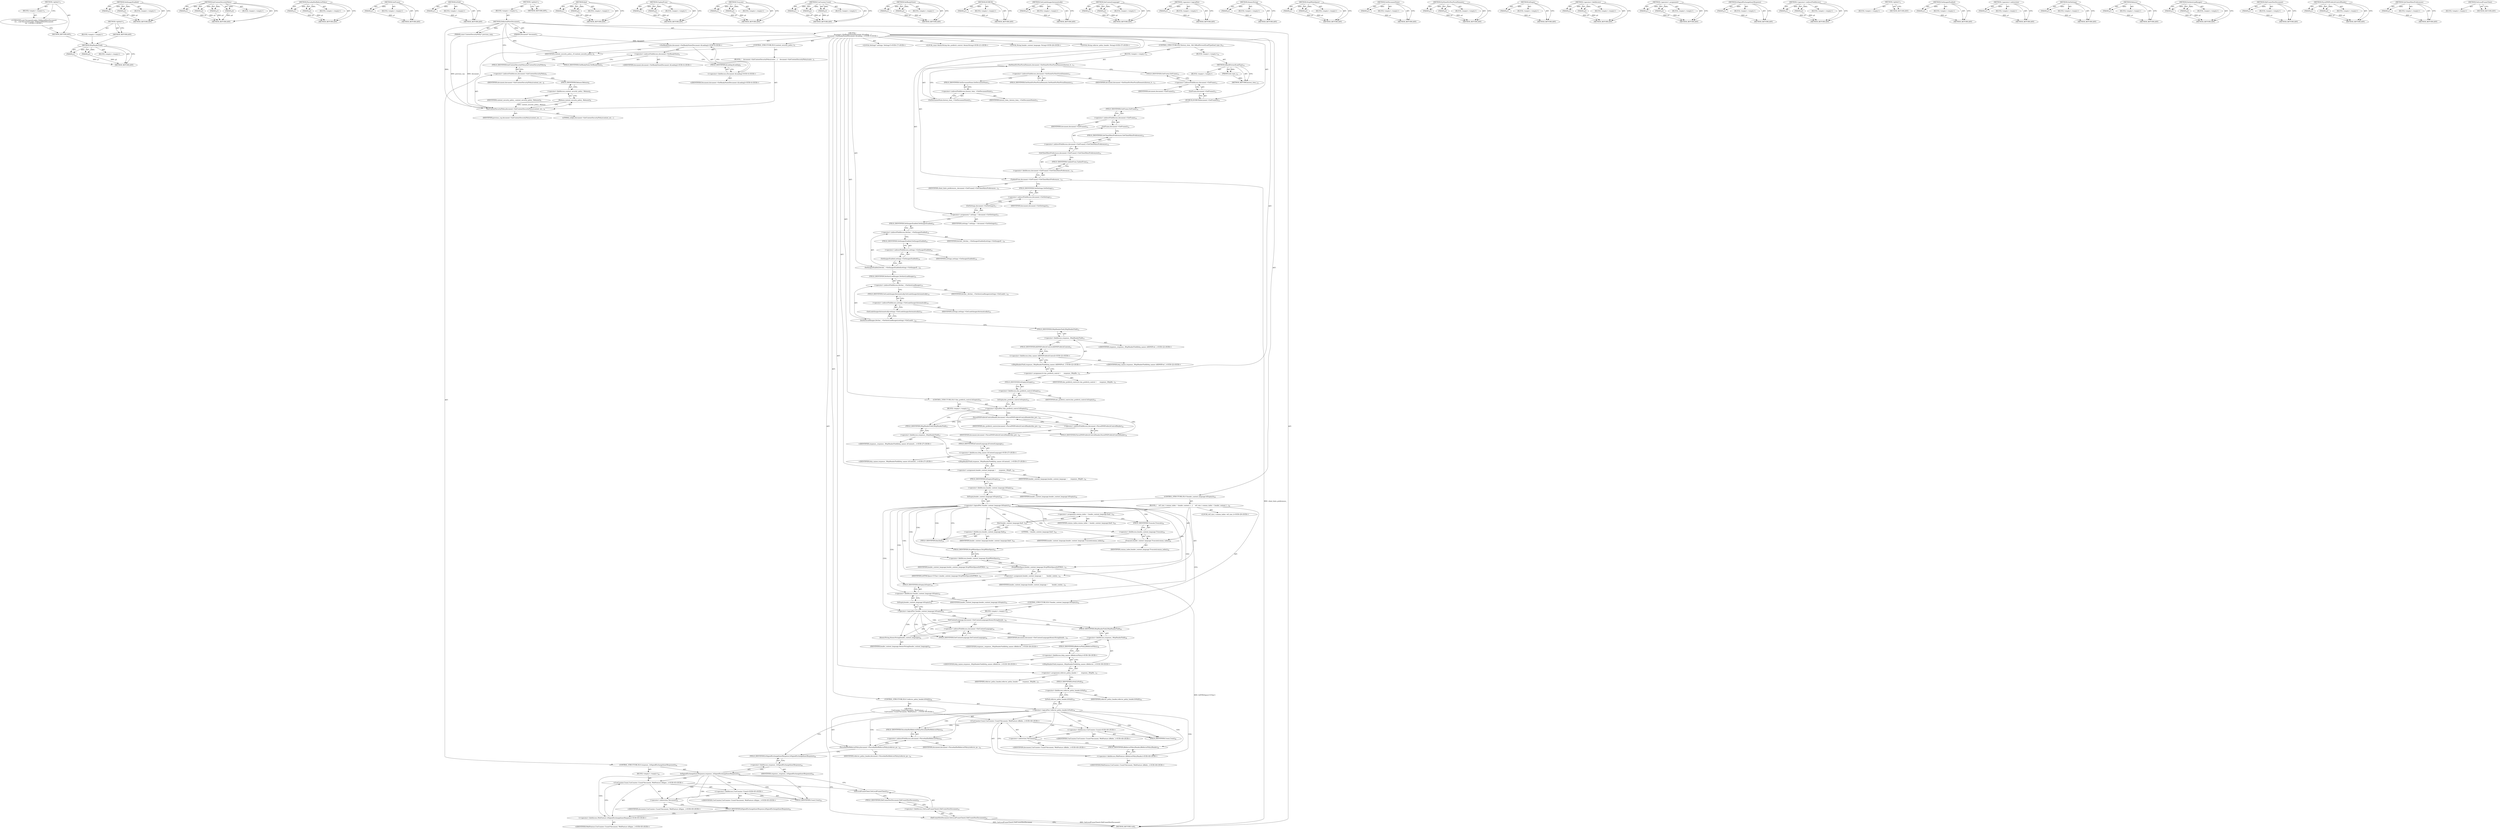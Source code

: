 digraph "&lt;global&gt;" {
vulnerable_325 [label=<(METHOD,HttpHeaderField)>];
vulnerable_326 [label=<(PARAM,p1)>];
vulnerable_327 [label=<(PARAM,p2)>];
vulnerable_328 [label=<(BLOCK,&lt;empty&gt;,&lt;empty&gt;)>];
vulnerable_329 [label=<(METHOD_RETURN,ANY)>];
vulnerable_307 [label=<(METHOD,SetImagesEnabled)>];
vulnerable_308 [label=<(PARAM,p1)>];
vulnerable_309 [label=<(PARAM,p2)>];
vulnerable_310 [label=<(BLOCK,&lt;empty&gt;,&lt;empty&gt;)>];
vulnerable_311 [label=<(METHOD_RETURN,ANY)>];
vulnerable_261 [label=<(METHOD,InitContentSecurityPolicy)>];
vulnerable_262 [label=<(PARAM,p1)>];
vulnerable_263 [label=<(PARAM,p2)>];
vulnerable_264 [label=<(PARAM,p3)>];
vulnerable_265 [label=<(PARAM,p4)>];
vulnerable_266 [label=<(BLOCK,&lt;empty&gt;,&lt;empty&gt;)>];
vulnerable_267 [label=<(METHOD_RETURN,ANY)>];
vulnerable_381 [label=<(METHOD,ParseAndSetReferrerPolicy)>];
vulnerable_382 [label=<(PARAM,p1)>];
vulnerable_383 [label=<(PARAM,p2)>];
vulnerable_384 [label=<(BLOCK,&lt;empty&gt;,&lt;empty&gt;)>];
vulnerable_385 [label=<(METHOD_RETURN,ANY)>];
vulnerable_285 [label=<(METHOD,GetFrame)>];
vulnerable_286 [label=<(PARAM,p1)>];
vulnerable_287 [label=<(BLOCK,&lt;empty&gt;,&lt;empty&gt;)>];
vulnerable_288 [label=<(METHOD_RETURN,ANY)>];
vulnerable_367 [label=<(METHOD,IsNull)>];
vulnerable_368 [label=<(PARAM,p1)>];
vulnerable_369 [label=<(BLOCK,&lt;empty&gt;,&lt;empty&gt;)>];
vulnerable_370 [label=<(METHOD_RETURN,ANY)>];
vulnerable_6 [label=<(METHOD,&lt;global&gt;)<SUB>1</SUB>>];
vulnerable_7 [label=<(BLOCK,&lt;empty&gt;,&lt;empty&gt;)<SUB>1</SUB>>];
vulnerable_8 [label=<(METHOD,DidInstallNewDocument)<SUB>1</SUB>>];
vulnerable_9 [label=<(PARAM,Document* document)<SUB>2</SUB>>];
vulnerable_10 [label=<(PARAM,const ContentSecurityPolicy* previous_csp)<SUB>3</SUB>>];
vulnerable_11 [label="<(BLOCK,{
   document-&gt;SetReadyState(Document::kLoading...,{
   document-&gt;SetReadyState(Document::kLoading...)<SUB>3</SUB>>"];
vulnerable_12 [label="<(SetReadyState,document-&gt;SetReadyState(Document::kLoading))<SUB>4</SUB>>"];
vulnerable_13 [label=<(&lt;operator&gt;.indirectFieldAccess,document-&gt;SetReadyState)<SUB>4</SUB>>];
vulnerable_14 [label="<(IDENTIFIER,document,document-&gt;SetReadyState(Document::kLoading))<SUB>4</SUB>>"];
vulnerable_15 [label=<(FIELD_IDENTIFIER,SetReadyState,SetReadyState)<SUB>4</SUB>>];
vulnerable_16 [label="<(&lt;operator&gt;.fieldAccess,Document::kLoading)<SUB>4</SUB>>"];
vulnerable_17 [label="<(IDENTIFIER,Document,document-&gt;SetReadyState(Document::kLoading))<SUB>4</SUB>>"];
vulnerable_18 [label=<(FIELD_IDENTIFIER,kLoading,kLoading)<SUB>4</SUB>>];
vulnerable_19 [label=<(CONTROL_STRUCTURE,IF,if (content_security_policy_))<SUB>5</SUB>>];
vulnerable_20 [label=<(IDENTIFIER,content_security_policy_,if (content_security_policy_))<SUB>5</SUB>>];
vulnerable_21 [label=<(BLOCK,{
    document-&gt;InitContentSecurityPolicy(conte...,{
    document-&gt;InitContentSecurityPolicy(conte...)<SUB>5</SUB>>];
vulnerable_22 [label=<(InitContentSecurityPolicy,document-&gt;InitContentSecurityPolicy(content_sec...)<SUB>6</SUB>>];
vulnerable_23 [label=<(&lt;operator&gt;.indirectFieldAccess,document-&gt;InitContentSecurityPolicy)<SUB>6</SUB>>];
vulnerable_24 [label=<(IDENTIFIER,document,document-&gt;InitContentSecurityPolicy(content_sec...)<SUB>6</SUB>>];
vulnerable_25 [label=<(FIELD_IDENTIFIER,InitContentSecurityPolicy,InitContentSecurityPolicy)<SUB>6</SUB>>];
vulnerable_26 [label=<(Release,content_security_policy_.Release())<SUB>6</SUB>>];
vulnerable_27 [label=<(&lt;operator&gt;.fieldAccess,content_security_policy_.Release)<SUB>6</SUB>>];
vulnerable_28 [label=<(IDENTIFIER,content_security_policy_,content_security_policy_.Release())<SUB>6</SUB>>];
vulnerable_29 [label=<(FIELD_IDENTIFIER,Release,Release)<SUB>6</SUB>>];
vulnerable_30 [label=<(LITERAL,nullptr,document-&gt;InitContentSecurityPolicy(content_sec...)<SUB>7</SUB>>];
vulnerable_31 [label=<(IDENTIFIER,previous_csp,document-&gt;InitContentSecurityPolicy(content_sec...)<SUB>7</SUB>>];
vulnerable_32 [label=<(CONTROL_STRUCTURE,IF,if (history_item_ &amp;&amp; IsBackForwardLoadType(load_type_)))<SUB>10</SUB>>];
vulnerable_33 [label=<(BLOCK,&lt;empty&gt;,&lt;empty&gt;)<SUB>10</SUB>>];
vulnerable_34 [label=<(METHOD,IsBackForwardLoadType)<SUB>10</SUB>>];
vulnerable_35 [label=<(PARAM,load_type_)<SUB>10</SUB>>];
vulnerable_36 [label=<(BLOCK,&lt;empty&gt;,&lt;empty&gt;)>];
vulnerable_37 [label=<(METHOD_RETURN,history_item_)<SUB>10</SUB>>];
vulnerable_39 [label=<(BLOCK,&lt;empty&gt;,&lt;empty&gt;)<SUB>11</SUB>>];
vulnerable_40 [label=<(SetStateForNewFormElements,document-&gt;SetStateForNewFormElements(history_it...)<SUB>11</SUB>>];
vulnerable_41 [label=<(&lt;operator&gt;.indirectFieldAccess,document-&gt;SetStateForNewFormElements)<SUB>11</SUB>>];
vulnerable_42 [label=<(IDENTIFIER,document,document-&gt;SetStateForNewFormElements(history_it...)<SUB>11</SUB>>];
vulnerable_43 [label=<(FIELD_IDENTIFIER,SetStateForNewFormElements,SetStateForNewFormElements)<SUB>11</SUB>>];
vulnerable_44 [label=<(GetDocumentState,history_item_-&gt;GetDocumentState())<SUB>11</SUB>>];
vulnerable_45 [label=<(&lt;operator&gt;.indirectFieldAccess,history_item_-&gt;GetDocumentState)<SUB>11</SUB>>];
vulnerable_46 [label=<(IDENTIFIER,history_item_,history_item_-&gt;GetDocumentState())<SUB>11</SUB>>];
vulnerable_47 [label=<(FIELD_IDENTIFIER,GetDocumentState,GetDocumentState)<SUB>11</SUB>>];
vulnerable_48 [label=<(DCHECK,DCHECK(document-&gt;GetFrame()))<SUB>13</SUB>>];
vulnerable_49 [label=<(GetFrame,document-&gt;GetFrame())<SUB>13</SUB>>];
vulnerable_50 [label=<(&lt;operator&gt;.indirectFieldAccess,document-&gt;GetFrame)<SUB>13</SUB>>];
vulnerable_51 [label=<(IDENTIFIER,document,document-&gt;GetFrame())<SUB>13</SUB>>];
vulnerable_52 [label=<(FIELD_IDENTIFIER,GetFrame,GetFrame)<SUB>13</SUB>>];
vulnerable_53 [label=<(UpdateFrom,document-&gt;GetFrame()-&gt;GetClientHintsPreferences...)<SUB>14</SUB>>];
vulnerable_54 [label=<(&lt;operator&gt;.fieldAccess,document-&gt;GetFrame()-&gt;GetClientHintsPreferences...)<SUB>14</SUB>>];
vulnerable_55 [label=<(GetClientHintsPreferences,document-&gt;GetFrame()-&gt;GetClientHintsPreferences())<SUB>14</SUB>>];
vulnerable_56 [label=<(&lt;operator&gt;.indirectFieldAccess,document-&gt;GetFrame()-&gt;GetClientHintsPreferences)<SUB>14</SUB>>];
vulnerable_57 [label=<(GetFrame,document-&gt;GetFrame())<SUB>14</SUB>>];
vulnerable_58 [label=<(&lt;operator&gt;.indirectFieldAccess,document-&gt;GetFrame)<SUB>14</SUB>>];
vulnerable_59 [label=<(IDENTIFIER,document,document-&gt;GetFrame())<SUB>14</SUB>>];
vulnerable_60 [label=<(FIELD_IDENTIFIER,GetFrame,GetFrame)<SUB>14</SUB>>];
vulnerable_61 [label=<(FIELD_IDENTIFIER,GetClientHintsPreferences,GetClientHintsPreferences)<SUB>14</SUB>>];
vulnerable_62 [label=<(FIELD_IDENTIFIER,UpdateFrom,UpdateFrom)<SUB>14</SUB>>];
vulnerable_63 [label=<(IDENTIFIER,client_hints_preferences_,document-&gt;GetFrame()-&gt;GetClientHintsPreferences...)<SUB>15</SUB>>];
vulnerable_64 [label="<(LOCAL,Settings* settings: Settings*)<SUB>17</SUB>>"];
vulnerable_65 [label=<(&lt;operator&gt;.assignment,* settings = document-&gt;GetSettings())<SUB>17</SUB>>];
vulnerable_66 [label=<(IDENTIFIER,settings,* settings = document-&gt;GetSettings())<SUB>17</SUB>>];
vulnerable_67 [label=<(GetSettings,document-&gt;GetSettings())<SUB>17</SUB>>];
vulnerable_68 [label=<(&lt;operator&gt;.indirectFieldAccess,document-&gt;GetSettings)<SUB>17</SUB>>];
vulnerable_69 [label=<(IDENTIFIER,document,document-&gt;GetSettings())<SUB>17</SUB>>];
vulnerable_70 [label=<(FIELD_IDENTIFIER,GetSettings,GetSettings)<SUB>17</SUB>>];
vulnerable_71 [label=<(SetImagesEnabled,fetcher_-&gt;SetImagesEnabled(settings-&gt;GetImagesE...)<SUB>18</SUB>>];
vulnerable_72 [label=<(&lt;operator&gt;.indirectFieldAccess,fetcher_-&gt;SetImagesEnabled)<SUB>18</SUB>>];
vulnerable_73 [label=<(IDENTIFIER,fetcher_,fetcher_-&gt;SetImagesEnabled(settings-&gt;GetImagesE...)<SUB>18</SUB>>];
vulnerable_74 [label=<(FIELD_IDENTIFIER,SetImagesEnabled,SetImagesEnabled)<SUB>18</SUB>>];
vulnerable_75 [label=<(GetImagesEnabled,settings-&gt;GetImagesEnabled())<SUB>18</SUB>>];
vulnerable_76 [label=<(&lt;operator&gt;.indirectFieldAccess,settings-&gt;GetImagesEnabled)<SUB>18</SUB>>];
vulnerable_77 [label=<(IDENTIFIER,settings,settings-&gt;GetImagesEnabled())<SUB>18</SUB>>];
vulnerable_78 [label=<(FIELD_IDENTIFIER,GetImagesEnabled,GetImagesEnabled)<SUB>18</SUB>>];
vulnerable_79 [label=<(SetAutoLoadImages,fetcher_-&gt;SetAutoLoadImages(settings-&gt;GetLoadsI...)<SUB>19</SUB>>];
vulnerable_80 [label=<(&lt;operator&gt;.indirectFieldAccess,fetcher_-&gt;SetAutoLoadImages)<SUB>19</SUB>>];
vulnerable_81 [label=<(IDENTIFIER,fetcher_,fetcher_-&gt;SetAutoLoadImages(settings-&gt;GetLoadsI...)<SUB>19</SUB>>];
vulnerable_82 [label=<(FIELD_IDENTIFIER,SetAutoLoadImages,SetAutoLoadImages)<SUB>19</SUB>>];
vulnerable_83 [label=<(GetLoadsImagesAutomatically,settings-&gt;GetLoadsImagesAutomatically())<SUB>19</SUB>>];
vulnerable_84 [label=<(&lt;operator&gt;.indirectFieldAccess,settings-&gt;GetLoadsImagesAutomatically)<SUB>19</SUB>>];
vulnerable_85 [label=<(IDENTIFIER,settings,settings-&gt;GetLoadsImagesAutomatically())<SUB>19</SUB>>];
vulnerable_86 [label=<(FIELD_IDENTIFIER,GetLoadsImagesAutomatically,GetLoadsImagesAutomatically)<SUB>19</SUB>>];
vulnerable_87 [label="<(LOCAL,const AtomicString dns_prefetch_control: AtomicString)<SUB>21</SUB>>"];
vulnerable_88 [label=<(&lt;operator&gt;.assignment,&amp; dns_prefetch_control =
      response_.HttpHe...)<SUB>21</SUB>>];
vulnerable_89 [label=<(IDENTIFIER,dns_prefetch_control,&amp; dns_prefetch_control =
      response_.HttpHe...)<SUB>21</SUB>>];
vulnerable_90 [label="<(HttpHeaderField,response_.HttpHeaderField(http_names::kXDNSPref...)<SUB>22</SUB>>"];
vulnerable_91 [label=<(&lt;operator&gt;.fieldAccess,response_.HttpHeaderField)<SUB>22</SUB>>];
vulnerable_92 [label="<(IDENTIFIER,response_,response_.HttpHeaderField(http_names::kXDNSPref...)<SUB>22</SUB>>"];
vulnerable_93 [label=<(FIELD_IDENTIFIER,HttpHeaderField,HttpHeaderField)<SUB>22</SUB>>];
vulnerable_94 [label="<(&lt;operator&gt;.fieldAccess,http_names::kXDNSPrefetchControl)<SUB>22</SUB>>"];
vulnerable_95 [label="<(IDENTIFIER,http_names,response_.HttpHeaderField(http_names::kXDNSPref...)<SUB>22</SUB>>"];
vulnerable_96 [label=<(FIELD_IDENTIFIER,kXDNSPrefetchControl,kXDNSPrefetchControl)<SUB>22</SUB>>];
vulnerable_97 [label=<(CONTROL_STRUCTURE,IF,if (!dns_prefetch_control.IsEmpty()))<SUB>23</SUB>>];
vulnerable_98 [label=<(&lt;operator&gt;.logicalNot,!dns_prefetch_control.IsEmpty())<SUB>23</SUB>>];
vulnerable_99 [label=<(IsEmpty,dns_prefetch_control.IsEmpty())<SUB>23</SUB>>];
vulnerable_100 [label=<(&lt;operator&gt;.fieldAccess,dns_prefetch_control.IsEmpty)<SUB>23</SUB>>];
vulnerable_101 [label=<(IDENTIFIER,dns_prefetch_control,dns_prefetch_control.IsEmpty())<SUB>23</SUB>>];
vulnerable_102 [label=<(FIELD_IDENTIFIER,IsEmpty,IsEmpty)<SUB>23</SUB>>];
vulnerable_103 [label=<(BLOCK,&lt;empty&gt;,&lt;empty&gt;)<SUB>24</SUB>>];
vulnerable_104 [label=<(ParseDNSPrefetchControlHeader,document-&gt;ParseDNSPrefetchControlHeader(dns_pre...)<SUB>24</SUB>>];
vulnerable_105 [label=<(&lt;operator&gt;.indirectFieldAccess,document-&gt;ParseDNSPrefetchControlHeader)<SUB>24</SUB>>];
vulnerable_106 [label=<(IDENTIFIER,document,document-&gt;ParseDNSPrefetchControlHeader(dns_pre...)<SUB>24</SUB>>];
vulnerable_107 [label=<(FIELD_IDENTIFIER,ParseDNSPrefetchControlHeader,ParseDNSPrefetchControlHeader)<SUB>24</SUB>>];
vulnerable_108 [label=<(IDENTIFIER,dns_prefetch_control,document-&gt;ParseDNSPrefetchControlHeader(dns_pre...)<SUB>24</SUB>>];
vulnerable_109 [label="<(LOCAL,String header_content_language: String)<SUB>26</SUB>>"];
vulnerable_110 [label=<(&lt;operator&gt;.assignment,header_content_language =
      response_.HttpH...)<SUB>26</SUB>>];
vulnerable_111 [label=<(IDENTIFIER,header_content_language,header_content_language =
      response_.HttpH...)<SUB>26</SUB>>];
vulnerable_112 [label="<(HttpHeaderField,response_.HttpHeaderField(http_names::kContentL...)<SUB>27</SUB>>"];
vulnerable_113 [label=<(&lt;operator&gt;.fieldAccess,response_.HttpHeaderField)<SUB>27</SUB>>];
vulnerable_114 [label="<(IDENTIFIER,response_,response_.HttpHeaderField(http_names::kContentL...)<SUB>27</SUB>>"];
vulnerable_115 [label=<(FIELD_IDENTIFIER,HttpHeaderField,HttpHeaderField)<SUB>27</SUB>>];
vulnerable_116 [label="<(&lt;operator&gt;.fieldAccess,http_names::kContentLanguage)<SUB>27</SUB>>"];
vulnerable_117 [label="<(IDENTIFIER,http_names,response_.HttpHeaderField(http_names::kContentL...)<SUB>27</SUB>>"];
vulnerable_118 [label=<(FIELD_IDENTIFIER,kContentLanguage,kContentLanguage)<SUB>27</SUB>>];
vulnerable_119 [label=<(CONTROL_STRUCTURE,IF,if (!header_content_language.IsEmpty()))<SUB>28</SUB>>];
vulnerable_120 [label=<(&lt;operator&gt;.logicalNot,!header_content_language.IsEmpty())<SUB>28</SUB>>];
vulnerable_121 [label=<(IsEmpty,header_content_language.IsEmpty())<SUB>28</SUB>>];
vulnerable_122 [label=<(&lt;operator&gt;.fieldAccess,header_content_language.IsEmpty)<SUB>28</SUB>>];
vulnerable_123 [label=<(IDENTIFIER,header_content_language,header_content_language.IsEmpty())<SUB>28</SUB>>];
vulnerable_124 [label=<(FIELD_IDENTIFIER,IsEmpty,IsEmpty)<SUB>28</SUB>>];
vulnerable_125 [label=<(BLOCK,{
    wtf_size_t comma_index = header_content_l...,{
    wtf_size_t comma_index = header_content_l...)<SUB>28</SUB>>];
vulnerable_126 [label="<(LOCAL,wtf_size_t comma_index: wtf_size_t)<SUB>29</SUB>>"];
vulnerable_127 [label=<(&lt;operator&gt;.assignment,comma_index = header_content_language.find(','))<SUB>29</SUB>>];
vulnerable_128 [label=<(IDENTIFIER,comma_index,comma_index = header_content_language.find(','))<SUB>29</SUB>>];
vulnerable_129 [label=<(find,header_content_language.find(','))<SUB>29</SUB>>];
vulnerable_130 [label=<(&lt;operator&gt;.fieldAccess,header_content_language.find)<SUB>29</SUB>>];
vulnerable_131 [label=<(IDENTIFIER,header_content_language,header_content_language.find(','))<SUB>29</SUB>>];
vulnerable_132 [label=<(FIELD_IDENTIFIER,find,find)<SUB>29</SUB>>];
vulnerable_133 [label=<(LITERAL,',',header_content_language.find(','))<SUB>29</SUB>>];
vulnerable_134 [label=<(Truncate,header_content_language.Truncate(comma_index))<SUB>30</SUB>>];
vulnerable_135 [label=<(&lt;operator&gt;.fieldAccess,header_content_language.Truncate)<SUB>30</SUB>>];
vulnerable_136 [label=<(IDENTIFIER,header_content_language,header_content_language.Truncate(comma_index))<SUB>30</SUB>>];
vulnerable_137 [label=<(FIELD_IDENTIFIER,Truncate,Truncate)<SUB>30</SUB>>];
vulnerable_138 [label=<(IDENTIFIER,comma_index,header_content_language.Truncate(comma_index))<SUB>30</SUB>>];
vulnerable_139 [label=<(&lt;operator&gt;.assignment,header_content_language =
        header_conten...)<SUB>31</SUB>>];
vulnerable_140 [label=<(IDENTIFIER,header_content_language,header_content_language =
        header_conten...)<SUB>31</SUB>>];
vulnerable_141 [label=<(StripWhiteSpace,header_content_language.StripWhiteSpace(IsHTMLS...)<SUB>32</SUB>>];
vulnerable_142 [label=<(&lt;operator&gt;.fieldAccess,header_content_language.StripWhiteSpace)<SUB>32</SUB>>];
vulnerable_143 [label=<(IDENTIFIER,header_content_language,header_content_language.StripWhiteSpace(IsHTMLS...)<SUB>32</SUB>>];
vulnerable_144 [label=<(FIELD_IDENTIFIER,StripWhiteSpace,StripWhiteSpace)<SUB>32</SUB>>];
vulnerable_145 [label=<(IDENTIFIER,IsHTMLSpace&lt;UChar&gt;,header_content_language.StripWhiteSpace(IsHTMLS...)<SUB>32</SUB>>];
vulnerable_146 [label=<(CONTROL_STRUCTURE,IF,if (!header_content_language.IsEmpty()))<SUB>33</SUB>>];
vulnerable_147 [label=<(&lt;operator&gt;.logicalNot,!header_content_language.IsEmpty())<SUB>33</SUB>>];
vulnerable_148 [label=<(IsEmpty,header_content_language.IsEmpty())<SUB>33</SUB>>];
vulnerable_149 [label=<(&lt;operator&gt;.fieldAccess,header_content_language.IsEmpty)<SUB>33</SUB>>];
vulnerable_150 [label=<(IDENTIFIER,header_content_language,header_content_language.IsEmpty())<SUB>33</SUB>>];
vulnerable_151 [label=<(FIELD_IDENTIFIER,IsEmpty,IsEmpty)<SUB>33</SUB>>];
vulnerable_152 [label=<(BLOCK,&lt;empty&gt;,&lt;empty&gt;)<SUB>34</SUB>>];
vulnerable_153 [label=<(SetContentLanguage,document-&gt;SetContentLanguage(AtomicString(heade...)<SUB>34</SUB>>];
vulnerable_154 [label=<(&lt;operator&gt;.indirectFieldAccess,document-&gt;SetContentLanguage)<SUB>34</SUB>>];
vulnerable_155 [label=<(IDENTIFIER,document,document-&gt;SetContentLanguage(AtomicString(heade...)<SUB>34</SUB>>];
vulnerable_156 [label=<(FIELD_IDENTIFIER,SetContentLanguage,SetContentLanguage)<SUB>34</SUB>>];
vulnerable_157 [label=<(AtomicString,AtomicString(header_content_language))<SUB>34</SUB>>];
vulnerable_158 [label=<(IDENTIFIER,header_content_language,AtomicString(header_content_language))<SUB>34</SUB>>];
vulnerable_159 [label="<(LOCAL,String referrer_policy_header: String)<SUB>37</SUB>>"];
vulnerable_160 [label=<(&lt;operator&gt;.assignment,referrer_policy_header =
      response_.HttpHe...)<SUB>37</SUB>>];
vulnerable_161 [label=<(IDENTIFIER,referrer_policy_header,referrer_policy_header =
      response_.HttpHe...)<SUB>37</SUB>>];
vulnerable_162 [label="<(HttpHeaderField,response_.HttpHeaderField(http_names::kReferrer...)<SUB>38</SUB>>"];
vulnerable_163 [label=<(&lt;operator&gt;.fieldAccess,response_.HttpHeaderField)<SUB>38</SUB>>];
vulnerable_164 [label="<(IDENTIFIER,response_,response_.HttpHeaderField(http_names::kReferrer...)<SUB>38</SUB>>"];
vulnerable_165 [label=<(FIELD_IDENTIFIER,HttpHeaderField,HttpHeaderField)<SUB>38</SUB>>];
vulnerable_166 [label="<(&lt;operator&gt;.fieldAccess,http_names::kReferrerPolicy)<SUB>38</SUB>>"];
vulnerable_167 [label="<(IDENTIFIER,http_names,response_.HttpHeaderField(http_names::kReferrer...)<SUB>38</SUB>>"];
vulnerable_168 [label=<(FIELD_IDENTIFIER,kReferrerPolicy,kReferrerPolicy)<SUB>38</SUB>>];
vulnerable_169 [label=<(CONTROL_STRUCTURE,IF,if (!referrer_policy_header.IsNull()))<SUB>39</SUB>>];
vulnerable_170 [label=<(&lt;operator&gt;.logicalNot,!referrer_policy_header.IsNull())<SUB>39</SUB>>];
vulnerable_171 [label=<(IsNull,referrer_policy_header.IsNull())<SUB>39</SUB>>];
vulnerable_172 [label=<(&lt;operator&gt;.fieldAccess,referrer_policy_header.IsNull)<SUB>39</SUB>>];
vulnerable_173 [label=<(IDENTIFIER,referrer_policy_header,referrer_policy_header.IsNull())<SUB>39</SUB>>];
vulnerable_174 [label=<(FIELD_IDENTIFIER,IsNull,IsNull)<SUB>39</SUB>>];
vulnerable_175 [label="<(BLOCK,{
    UseCounter::Count(*document, WebFeature::...,{
    UseCounter::Count(*document, WebFeature::...)<SUB>39</SUB>>"];
vulnerable_176 [label="<(UseCounter.Count,UseCounter::Count(*document, WebFeature::kRefer...)<SUB>40</SUB>>"];
vulnerable_177 [label="<(&lt;operator&gt;.fieldAccess,UseCounter::Count)<SUB>40</SUB>>"];
vulnerable_178 [label="<(IDENTIFIER,UseCounter,UseCounter::Count(*document, WebFeature::kRefer...)<SUB>40</SUB>>"];
vulnerable_179 [label=<(FIELD_IDENTIFIER,Count,Count)<SUB>40</SUB>>];
vulnerable_180 [label=<(&lt;operator&gt;.indirection,*document)<SUB>40</SUB>>];
vulnerable_181 [label="<(IDENTIFIER,document,UseCounter::Count(*document, WebFeature::kRefer...)<SUB>40</SUB>>"];
vulnerable_182 [label="<(&lt;operator&gt;.fieldAccess,WebFeature::kReferrerPolicyHeader)<SUB>40</SUB>>"];
vulnerable_183 [label="<(IDENTIFIER,WebFeature,UseCounter::Count(*document, WebFeature::kRefer...)<SUB>40</SUB>>"];
vulnerable_184 [label=<(FIELD_IDENTIFIER,kReferrerPolicyHeader,kReferrerPolicyHeader)<SUB>40</SUB>>];
vulnerable_185 [label=<(ParseAndSetReferrerPolicy,document-&gt;ParseAndSetReferrerPolicy(referrer_po...)<SUB>41</SUB>>];
vulnerable_186 [label=<(&lt;operator&gt;.indirectFieldAccess,document-&gt;ParseAndSetReferrerPolicy)<SUB>41</SUB>>];
vulnerable_187 [label=<(IDENTIFIER,document,document-&gt;ParseAndSetReferrerPolicy(referrer_po...)<SUB>41</SUB>>];
vulnerable_188 [label=<(FIELD_IDENTIFIER,ParseAndSetReferrerPolicy,ParseAndSetReferrerPolicy)<SUB>41</SUB>>];
vulnerable_189 [label=<(IDENTIFIER,referrer_policy_header,document-&gt;ParseAndSetReferrerPolicy(referrer_po...)<SUB>41</SUB>>];
vulnerable_190 [label=<(CONTROL_STRUCTURE,IF,if (response_.IsSignedExchangeInnerResponse()))<SUB>44</SUB>>];
vulnerable_191 [label=<(IsSignedExchangeInnerResponse,response_.IsSignedExchangeInnerResponse())<SUB>44</SUB>>];
vulnerable_192 [label=<(&lt;operator&gt;.fieldAccess,response_.IsSignedExchangeInnerResponse)<SUB>44</SUB>>];
vulnerable_193 [label=<(IDENTIFIER,response_,response_.IsSignedExchangeInnerResponse())<SUB>44</SUB>>];
vulnerable_194 [label=<(FIELD_IDENTIFIER,IsSignedExchangeInnerResponse,IsSignedExchangeInnerResponse)<SUB>44</SUB>>];
vulnerable_195 [label=<(BLOCK,&lt;empty&gt;,&lt;empty&gt;)<SUB>45</SUB>>];
vulnerable_196 [label="<(UseCounter.Count,UseCounter::Count(*document, WebFeature::kSigne...)<SUB>45</SUB>>"];
vulnerable_197 [label="<(&lt;operator&gt;.fieldAccess,UseCounter::Count)<SUB>45</SUB>>"];
vulnerable_198 [label="<(IDENTIFIER,UseCounter,UseCounter::Count(*document, WebFeature::kSigne...)<SUB>45</SUB>>"];
vulnerable_199 [label=<(FIELD_IDENTIFIER,Count,Count)<SUB>45</SUB>>];
vulnerable_200 [label=<(&lt;operator&gt;.indirection,*document)<SUB>45</SUB>>];
vulnerable_201 [label="<(IDENTIFIER,document,UseCounter::Count(*document, WebFeature::kSigne...)<SUB>45</SUB>>"];
vulnerable_202 [label="<(&lt;operator&gt;.fieldAccess,WebFeature::kSignedExchangeInnerResponse)<SUB>45</SUB>>"];
vulnerable_203 [label="<(IDENTIFIER,WebFeature,UseCounter::Count(*document, WebFeature::kSigne...)<SUB>45</SUB>>"];
vulnerable_204 [label=<(FIELD_IDENTIFIER,kSignedExchangeInnerResponse,kSignedExchangeInnerResponse)<SUB>45</SUB>>];
vulnerable_205 [label=<(DidCreateNewDocument,GetLocalFrameClient().DidCreateNewDocument())<SUB>47</SUB>>];
vulnerable_206 [label=<(&lt;operator&gt;.fieldAccess,GetLocalFrameClient().DidCreateNewDocument)<SUB>47</SUB>>];
vulnerable_207 [label=<(GetLocalFrameClient,GetLocalFrameClient())<SUB>47</SUB>>];
vulnerable_208 [label=<(FIELD_IDENTIFIER,DidCreateNewDocument,DidCreateNewDocument)<SUB>47</SUB>>];
vulnerable_209 [label=<(METHOD_RETURN,void)<SUB>1</SUB>>];
vulnerable_211 [label=<(METHOD_RETURN,ANY)<SUB>1</SUB>>];
vulnerable_343 [label=<(METHOD,find)>];
vulnerable_344 [label=<(PARAM,p1)>];
vulnerable_345 [label=<(PARAM,p2)>];
vulnerable_346 [label=<(BLOCK,&lt;empty&gt;,&lt;empty&gt;)>];
vulnerable_347 [label=<(METHOD_RETURN,ANY)>];
vulnerable_289 [label=<(METHOD,UpdateFrom)>];
vulnerable_290 [label=<(PARAM,p1)>];
vulnerable_291 [label=<(PARAM,p2)>];
vulnerable_292 [label=<(BLOCK,&lt;empty&gt;,&lt;empty&gt;)>];
vulnerable_293 [label=<(METHOD_RETURN,ANY)>];
vulnerable_348 [label=<(METHOD,Truncate)>];
vulnerable_349 [label=<(PARAM,p1)>];
vulnerable_350 [label=<(PARAM,p2)>];
vulnerable_351 [label=<(BLOCK,&lt;empty&gt;,&lt;empty&gt;)>];
vulnerable_352 [label=<(METHOD_RETURN,ANY)>];
vulnerable_371 [label=<(METHOD,UseCounter.Count)>];
vulnerable_372 [label=<(PARAM,p1)>];
vulnerable_373 [label=<(PARAM,p2)>];
vulnerable_374 [label=<(PARAM,p3)>];
vulnerable_375 [label=<(BLOCK,&lt;empty&gt;,&lt;empty&gt;)>];
vulnerable_376 [label=<(METHOD_RETURN,ANY)>];
vulnerable_246 [label=<(METHOD,SetReadyState)>];
vulnerable_247 [label=<(PARAM,p1)>];
vulnerable_248 [label=<(PARAM,p2)>];
vulnerable_249 [label=<(BLOCK,&lt;empty&gt;,&lt;empty&gt;)>];
vulnerable_250 [label=<(METHOD_RETURN,ANY)>];
vulnerable_281 [label=<(METHOD,DCHECK)>];
vulnerable_282 [label=<(PARAM,p1)>];
vulnerable_283 [label=<(BLOCK,&lt;empty&gt;,&lt;empty&gt;)>];
vulnerable_284 [label=<(METHOD_RETURN,ANY)>];
vulnerable_321 [label=<(METHOD,GetLoadsImagesAutomatically)>];
vulnerable_322 [label=<(PARAM,p1)>];
vulnerable_323 [label=<(BLOCK,&lt;empty&gt;,&lt;empty&gt;)>];
vulnerable_324 [label=<(METHOD_RETURN,ANY)>];
vulnerable_358 [label=<(METHOD,SetContentLanguage)>];
vulnerable_359 [label=<(PARAM,p1)>];
vulnerable_360 [label=<(PARAM,p2)>];
vulnerable_361 [label=<(BLOCK,&lt;empty&gt;,&lt;empty&gt;)>];
vulnerable_362 [label=<(METHOD_RETURN,ANY)>];
vulnerable_330 [label=<(METHOD,&lt;operator&gt;.logicalNot)>];
vulnerable_331 [label=<(PARAM,p1)>];
vulnerable_332 [label=<(BLOCK,&lt;empty&gt;,&lt;empty&gt;)>];
vulnerable_333 [label=<(METHOD_RETURN,ANY)>];
vulnerable_363 [label=<(METHOD,AtomicString)>];
vulnerable_364 [label=<(PARAM,p1)>];
vulnerable_365 [label=<(BLOCK,&lt;empty&gt;,&lt;empty&gt;)>];
vulnerable_366 [label=<(METHOD_RETURN,ANY)>];
vulnerable_353 [label=<(METHOD,StripWhiteSpace)>];
vulnerable_354 [label=<(PARAM,p1)>];
vulnerable_355 [label=<(PARAM,p2)>];
vulnerable_356 [label=<(BLOCK,&lt;empty&gt;,&lt;empty&gt;)>];
vulnerable_357 [label=<(METHOD_RETURN,ANY)>];
vulnerable_277 [label=<(METHOD,GetDocumentState)>];
vulnerable_278 [label=<(PARAM,p1)>];
vulnerable_279 [label=<(BLOCK,&lt;empty&gt;,&lt;empty&gt;)>];
vulnerable_280 [label=<(METHOD_RETURN,ANY)>];
vulnerable_272 [label=<(METHOD,SetStateForNewFormElements)>];
vulnerable_273 [label=<(PARAM,p1)>];
vulnerable_274 [label=<(PARAM,p2)>];
vulnerable_275 [label=<(BLOCK,&lt;empty&gt;,&lt;empty&gt;)>];
vulnerable_276 [label=<(METHOD_RETURN,ANY)>];
vulnerable_334 [label=<(METHOD,IsEmpty)>];
vulnerable_335 [label=<(PARAM,p1)>];
vulnerable_336 [label=<(BLOCK,&lt;empty&gt;,&lt;empty&gt;)>];
vulnerable_337 [label=<(METHOD_RETURN,ANY)>];
vulnerable_256 [label=<(METHOD,&lt;operator&gt;.fieldAccess)>];
vulnerable_257 [label=<(PARAM,p1)>];
vulnerable_258 [label=<(PARAM,p2)>];
vulnerable_259 [label=<(BLOCK,&lt;empty&gt;,&lt;empty&gt;)>];
vulnerable_260 [label=<(METHOD_RETURN,ANY)>];
vulnerable_298 [label=<(METHOD,&lt;operator&gt;.assignment)>];
vulnerable_299 [label=<(PARAM,p1)>];
vulnerable_300 [label=<(PARAM,p2)>];
vulnerable_301 [label=<(BLOCK,&lt;empty&gt;,&lt;empty&gt;)>];
vulnerable_302 [label=<(METHOD_RETURN,ANY)>];
vulnerable_386 [label=<(METHOD,IsSignedExchangeInnerResponse)>];
vulnerable_387 [label=<(PARAM,p1)>];
vulnerable_388 [label=<(BLOCK,&lt;empty&gt;,&lt;empty&gt;)>];
vulnerable_389 [label=<(METHOD_RETURN,ANY)>];
vulnerable_251 [label=<(METHOD,&lt;operator&gt;.indirectFieldAccess)>];
vulnerable_252 [label=<(PARAM,p1)>];
vulnerable_253 [label=<(PARAM,p2)>];
vulnerable_254 [label=<(BLOCK,&lt;empty&gt;,&lt;empty&gt;)>];
vulnerable_255 [label=<(METHOD_RETURN,ANY)>];
vulnerable_240 [label=<(METHOD,&lt;global&gt;)<SUB>1</SUB>>];
vulnerable_241 [label=<(BLOCK,&lt;empty&gt;,&lt;empty&gt;)>];
vulnerable_242 [label=<(METHOD_RETURN,ANY)>];
vulnerable_312 [label=<(METHOD,GetImagesEnabled)>];
vulnerable_313 [label=<(PARAM,p1)>];
vulnerable_314 [label=<(BLOCK,&lt;empty&gt;,&lt;empty&gt;)>];
vulnerable_315 [label=<(METHOD_RETURN,ANY)>];
vulnerable_377 [label=<(METHOD,&lt;operator&gt;.indirection)>];
vulnerable_378 [label=<(PARAM,p1)>];
vulnerable_379 [label=<(BLOCK,&lt;empty&gt;,&lt;empty&gt;)>];
vulnerable_380 [label=<(METHOD_RETURN,ANY)>];
vulnerable_303 [label=<(METHOD,GetSettings)>];
vulnerable_304 [label=<(PARAM,p1)>];
vulnerable_305 [label=<(BLOCK,&lt;empty&gt;,&lt;empty&gt;)>];
vulnerable_306 [label=<(METHOD_RETURN,ANY)>];
vulnerable_268 [label=<(METHOD,Release)>];
vulnerable_269 [label=<(PARAM,p1)>];
vulnerable_270 [label=<(BLOCK,&lt;empty&gt;,&lt;empty&gt;)>];
vulnerable_271 [label=<(METHOD_RETURN,ANY)>];
vulnerable_316 [label=<(METHOD,SetAutoLoadImages)>];
vulnerable_317 [label=<(PARAM,p1)>];
vulnerable_318 [label=<(PARAM,p2)>];
vulnerable_319 [label=<(BLOCK,&lt;empty&gt;,&lt;empty&gt;)>];
vulnerable_320 [label=<(METHOD_RETURN,ANY)>];
vulnerable_390 [label=<(METHOD,DidCreateNewDocument)>];
vulnerable_391 [label=<(PARAM,p1)>];
vulnerable_392 [label=<(BLOCK,&lt;empty&gt;,&lt;empty&gt;)>];
vulnerable_393 [label=<(METHOD_RETURN,ANY)>];
vulnerable_338 [label=<(METHOD,ParseDNSPrefetchControlHeader)>];
vulnerable_339 [label=<(PARAM,p1)>];
vulnerable_340 [label=<(PARAM,p2)>];
vulnerable_341 [label=<(BLOCK,&lt;empty&gt;,&lt;empty&gt;)>];
vulnerable_342 [label=<(METHOD_RETURN,ANY)>];
vulnerable_294 [label=<(METHOD,GetClientHintsPreferences)>];
vulnerable_295 [label=<(PARAM,p1)>];
vulnerable_296 [label=<(BLOCK,&lt;empty&gt;,&lt;empty&gt;)>];
vulnerable_297 [label=<(METHOD_RETURN,ANY)>];
vulnerable_394 [label=<(METHOD,GetLocalFrameClient)>];
vulnerable_395 [label=<(BLOCK,&lt;empty&gt;,&lt;empty&gt;)>];
vulnerable_396 [label=<(METHOD_RETURN,ANY)>];
fixed_6 [label=<(METHOD,&lt;global&gt;)<SUB>1</SUB>>];
fixed_7 [label=<(BLOCK,&lt;empty&gt;,&lt;empty&gt;)<SUB>1</SUB>>];
fixed_8 [label="<(UNKNOWN,void DocumentLoader::DidInstallNewDocument(
voi...,void DocumentLoader::DidInstallNewDocument(
voi...)<SUB>1</SUB>>"];
fixed_9 [label=<(METHOD_RETURN,ANY)<SUB>1</SUB>>];
fixed_14 [label=<(METHOD,&lt;global&gt;)<SUB>1</SUB>>];
fixed_15 [label=<(BLOCK,&lt;empty&gt;,&lt;empty&gt;)>];
fixed_16 [label=<(METHOD_RETURN,ANY)>];
vulnerable_325 -> vulnerable_326  [key=0, label="AST: "];
vulnerable_325 -> vulnerable_326  [key=1, label="DDG: "];
vulnerable_325 -> vulnerable_328  [key=0, label="AST: "];
vulnerable_325 -> vulnerable_327  [key=0, label="AST: "];
vulnerable_325 -> vulnerable_327  [key=1, label="DDG: "];
vulnerable_325 -> vulnerable_329  [key=0, label="AST: "];
vulnerable_325 -> vulnerable_329  [key=1, label="CFG: "];
vulnerable_326 -> vulnerable_329  [key=0, label="DDG: p1"];
vulnerable_327 -> vulnerable_329  [key=0, label="DDG: p2"];
vulnerable_307 -> vulnerable_308  [key=0, label="AST: "];
vulnerable_307 -> vulnerable_308  [key=1, label="DDG: "];
vulnerable_307 -> vulnerable_310  [key=0, label="AST: "];
vulnerable_307 -> vulnerable_309  [key=0, label="AST: "];
vulnerable_307 -> vulnerable_309  [key=1, label="DDG: "];
vulnerable_307 -> vulnerable_311  [key=0, label="AST: "];
vulnerable_307 -> vulnerable_311  [key=1, label="CFG: "];
vulnerable_308 -> vulnerable_311  [key=0, label="DDG: p1"];
vulnerable_309 -> vulnerable_311  [key=0, label="DDG: p2"];
vulnerable_261 -> vulnerable_262  [key=0, label="AST: "];
vulnerable_261 -> vulnerable_262  [key=1, label="DDG: "];
vulnerable_261 -> vulnerable_266  [key=0, label="AST: "];
vulnerable_261 -> vulnerable_263  [key=0, label="AST: "];
vulnerable_261 -> vulnerable_263  [key=1, label="DDG: "];
vulnerable_261 -> vulnerable_267  [key=0, label="AST: "];
vulnerable_261 -> vulnerable_267  [key=1, label="CFG: "];
vulnerable_261 -> vulnerable_264  [key=0, label="AST: "];
vulnerable_261 -> vulnerable_264  [key=1, label="DDG: "];
vulnerable_261 -> vulnerable_265  [key=0, label="AST: "];
vulnerable_261 -> vulnerable_265  [key=1, label="DDG: "];
vulnerable_262 -> vulnerable_267  [key=0, label="DDG: p1"];
vulnerable_263 -> vulnerable_267  [key=0, label="DDG: p2"];
vulnerable_264 -> vulnerable_267  [key=0, label="DDG: p3"];
vulnerable_265 -> vulnerable_267  [key=0, label="DDG: p4"];
vulnerable_381 -> vulnerable_382  [key=0, label="AST: "];
vulnerable_381 -> vulnerable_382  [key=1, label="DDG: "];
vulnerable_381 -> vulnerable_384  [key=0, label="AST: "];
vulnerable_381 -> vulnerable_383  [key=0, label="AST: "];
vulnerable_381 -> vulnerable_383  [key=1, label="DDG: "];
vulnerable_381 -> vulnerable_385  [key=0, label="AST: "];
vulnerable_381 -> vulnerable_385  [key=1, label="CFG: "];
vulnerable_382 -> vulnerable_385  [key=0, label="DDG: p1"];
vulnerable_383 -> vulnerable_385  [key=0, label="DDG: p2"];
vulnerable_285 -> vulnerable_286  [key=0, label="AST: "];
vulnerable_285 -> vulnerable_286  [key=1, label="DDG: "];
vulnerable_285 -> vulnerable_287  [key=0, label="AST: "];
vulnerable_285 -> vulnerable_288  [key=0, label="AST: "];
vulnerable_285 -> vulnerable_288  [key=1, label="CFG: "];
vulnerable_286 -> vulnerable_288  [key=0, label="DDG: p1"];
vulnerable_367 -> vulnerable_368  [key=0, label="AST: "];
vulnerable_367 -> vulnerable_368  [key=1, label="DDG: "];
vulnerable_367 -> vulnerable_369  [key=0, label="AST: "];
vulnerable_367 -> vulnerable_370  [key=0, label="AST: "];
vulnerable_367 -> vulnerable_370  [key=1, label="CFG: "];
vulnerable_368 -> vulnerable_370  [key=0, label="DDG: p1"];
vulnerable_6 -> vulnerable_7  [key=0, label="AST: "];
vulnerable_6 -> vulnerable_211  [key=0, label="AST: "];
vulnerable_6 -> vulnerable_211  [key=1, label="CFG: "];
vulnerable_7 -> vulnerable_8  [key=0, label="AST: "];
vulnerable_8 -> vulnerable_9  [key=0, label="AST: "];
vulnerable_8 -> vulnerable_9  [key=1, label="DDG: "];
vulnerable_8 -> vulnerable_10  [key=0, label="AST: "];
vulnerable_8 -> vulnerable_10  [key=1, label="DDG: "];
vulnerable_8 -> vulnerable_11  [key=0, label="AST: "];
vulnerable_8 -> vulnerable_209  [key=0, label="AST: "];
vulnerable_8 -> vulnerable_15  [key=0, label="CFG: "];
vulnerable_8 -> vulnerable_20  [key=0, label="DDG: "];
vulnerable_8 -> vulnerable_22  [key=0, label="DDG: "];
vulnerable_9 -> vulnerable_12  [key=0, label="DDG: document"];
vulnerable_9 -> vulnerable_22  [key=0, label="DDG: document"];
vulnerable_10 -> vulnerable_22  [key=0, label="DDG: previous_csp"];
vulnerable_11 -> vulnerable_12  [key=0, label="AST: "];
vulnerable_11 -> vulnerable_19  [key=0, label="AST: "];
vulnerable_11 -> vulnerable_32  [key=0, label="AST: "];
vulnerable_11 -> vulnerable_48  [key=0, label="AST: "];
vulnerable_11 -> vulnerable_53  [key=0, label="AST: "];
vulnerable_11 -> vulnerable_64  [key=0, label="AST: "];
vulnerable_11 -> vulnerable_65  [key=0, label="AST: "];
vulnerable_11 -> vulnerable_71  [key=0, label="AST: "];
vulnerable_11 -> vulnerable_79  [key=0, label="AST: "];
vulnerable_11 -> vulnerable_87  [key=0, label="AST: "];
vulnerable_11 -> vulnerable_88  [key=0, label="AST: "];
vulnerable_11 -> vulnerable_97  [key=0, label="AST: "];
vulnerable_11 -> vulnerable_109  [key=0, label="AST: "];
vulnerable_11 -> vulnerable_110  [key=0, label="AST: "];
vulnerable_11 -> vulnerable_119  [key=0, label="AST: "];
vulnerable_11 -> vulnerable_159  [key=0, label="AST: "];
vulnerable_11 -> vulnerable_160  [key=0, label="AST: "];
vulnerable_11 -> vulnerable_169  [key=0, label="AST: "];
vulnerable_11 -> vulnerable_190  [key=0, label="AST: "];
vulnerable_11 -> vulnerable_205  [key=0, label="AST: "];
vulnerable_12 -> vulnerable_13  [key=0, label="AST: "];
vulnerable_12 -> vulnerable_16  [key=0, label="AST: "];
vulnerable_12 -> vulnerable_20  [key=0, label="CFG: "];
vulnerable_13 -> vulnerable_14  [key=0, label="AST: "];
vulnerable_13 -> vulnerable_15  [key=0, label="AST: "];
vulnerable_13 -> vulnerable_18  [key=0, label="CFG: "];
vulnerable_15 -> vulnerable_13  [key=0, label="CFG: "];
vulnerable_16 -> vulnerable_17  [key=0, label="AST: "];
vulnerable_16 -> vulnerable_18  [key=0, label="AST: "];
vulnerable_16 -> vulnerable_12  [key=0, label="CFG: "];
vulnerable_18 -> vulnerable_16  [key=0, label="CFG: "];
vulnerable_19 -> vulnerable_20  [key=0, label="AST: "];
vulnerable_19 -> vulnerable_21  [key=0, label="AST: "];
vulnerable_20 -> vulnerable_25  [key=0, label="CFG: "];
vulnerable_21 -> vulnerable_22  [key=0, label="AST: "];
vulnerable_22 -> vulnerable_23  [key=0, label="AST: "];
vulnerable_22 -> vulnerable_26  [key=0, label="AST: "];
vulnerable_22 -> vulnerable_30  [key=0, label="AST: "];
vulnerable_22 -> vulnerable_31  [key=0, label="AST: "];
vulnerable_23 -> vulnerable_24  [key=0, label="AST: "];
vulnerable_23 -> vulnerable_25  [key=0, label="AST: "];
vulnerable_23 -> vulnerable_29  [key=0, label="CFG: "];
vulnerable_25 -> vulnerable_23  [key=0, label="CFG: "];
vulnerable_26 -> vulnerable_27  [key=0, label="AST: "];
vulnerable_26 -> vulnerable_22  [key=0, label="CFG: "];
vulnerable_26 -> vulnerable_22  [key=1, label="DDG: content_security_policy_.Release"];
vulnerable_27 -> vulnerable_28  [key=0, label="AST: "];
vulnerable_27 -> vulnerable_29  [key=0, label="AST: "];
vulnerable_27 -> vulnerable_26  [key=0, label="CFG: "];
vulnerable_29 -> vulnerable_27  [key=0, label="CFG: "];
vulnerable_32 -> vulnerable_33  [key=0, label="AST: "];
vulnerable_32 -> vulnerable_39  [key=0, label="AST: "];
vulnerable_33 -> vulnerable_34  [key=0, label="AST: "];
vulnerable_34 -> vulnerable_35  [key=0, label="AST: "];
vulnerable_34 -> vulnerable_35  [key=1, label="DDG: "];
vulnerable_34 -> vulnerable_36  [key=0, label="AST: "];
vulnerable_34 -> vulnerable_37  [key=0, label="AST: "];
vulnerable_34 -> vulnerable_37  [key=1, label="CFG: "];
vulnerable_35 -> vulnerable_37  [key=0, label="DDG: "];
vulnerable_39 -> vulnerable_40  [key=0, label="AST: "];
vulnerable_40 -> vulnerable_41  [key=0, label="AST: "];
vulnerable_40 -> vulnerable_44  [key=0, label="AST: "];
vulnerable_40 -> vulnerable_52  [key=0, label="CFG: "];
vulnerable_41 -> vulnerable_42  [key=0, label="AST: "];
vulnerable_41 -> vulnerable_43  [key=0, label="AST: "];
vulnerable_41 -> vulnerable_47  [key=0, label="CFG: "];
vulnerable_43 -> vulnerable_41  [key=0, label="CFG: "];
vulnerable_44 -> vulnerable_45  [key=0, label="AST: "];
vulnerable_44 -> vulnerable_40  [key=0, label="CFG: "];
vulnerable_45 -> vulnerable_46  [key=0, label="AST: "];
vulnerable_45 -> vulnerable_47  [key=0, label="AST: "];
vulnerable_45 -> vulnerable_44  [key=0, label="CFG: "];
vulnerable_47 -> vulnerable_45  [key=0, label="CFG: "];
vulnerable_48 -> vulnerable_49  [key=0, label="AST: "];
vulnerable_48 -> vulnerable_60  [key=0, label="CFG: "];
vulnerable_49 -> vulnerable_50  [key=0, label="AST: "];
vulnerable_49 -> vulnerable_48  [key=0, label="CFG: "];
vulnerable_50 -> vulnerable_51  [key=0, label="AST: "];
vulnerable_50 -> vulnerable_52  [key=0, label="AST: "];
vulnerable_50 -> vulnerable_49  [key=0, label="CFG: "];
vulnerable_52 -> vulnerable_50  [key=0, label="CFG: "];
vulnerable_53 -> vulnerable_54  [key=0, label="AST: "];
vulnerable_53 -> vulnerable_63  [key=0, label="AST: "];
vulnerable_53 -> vulnerable_70  [key=0, label="CFG: "];
vulnerable_53 -> vulnerable_209  [key=0, label="DDG: client_hints_preferences_"];
vulnerable_54 -> vulnerable_55  [key=0, label="AST: "];
vulnerable_54 -> vulnerable_62  [key=0, label="AST: "];
vulnerable_54 -> vulnerable_53  [key=0, label="CFG: "];
vulnerable_55 -> vulnerable_56  [key=0, label="AST: "];
vulnerable_55 -> vulnerable_62  [key=0, label="CFG: "];
vulnerable_56 -> vulnerable_57  [key=0, label="AST: "];
vulnerable_56 -> vulnerable_61  [key=0, label="AST: "];
vulnerable_56 -> vulnerable_55  [key=0, label="CFG: "];
vulnerable_57 -> vulnerable_58  [key=0, label="AST: "];
vulnerable_57 -> vulnerable_61  [key=0, label="CFG: "];
vulnerable_58 -> vulnerable_59  [key=0, label="AST: "];
vulnerable_58 -> vulnerable_60  [key=0, label="AST: "];
vulnerable_58 -> vulnerable_57  [key=0, label="CFG: "];
vulnerable_60 -> vulnerable_58  [key=0, label="CFG: "];
vulnerable_61 -> vulnerable_56  [key=0, label="CFG: "];
vulnerable_62 -> vulnerable_54  [key=0, label="CFG: "];
vulnerable_65 -> vulnerable_66  [key=0, label="AST: "];
vulnerable_65 -> vulnerable_67  [key=0, label="AST: "];
vulnerable_65 -> vulnerable_74  [key=0, label="CFG: "];
vulnerable_67 -> vulnerable_68  [key=0, label="AST: "];
vulnerable_67 -> vulnerable_65  [key=0, label="CFG: "];
vulnerable_68 -> vulnerable_69  [key=0, label="AST: "];
vulnerable_68 -> vulnerable_70  [key=0, label="AST: "];
vulnerable_68 -> vulnerable_67  [key=0, label="CFG: "];
vulnerable_70 -> vulnerable_68  [key=0, label="CFG: "];
vulnerable_71 -> vulnerable_72  [key=0, label="AST: "];
vulnerable_71 -> vulnerable_75  [key=0, label="AST: "];
vulnerable_71 -> vulnerable_82  [key=0, label="CFG: "];
vulnerable_72 -> vulnerable_73  [key=0, label="AST: "];
vulnerable_72 -> vulnerable_74  [key=0, label="AST: "];
vulnerable_72 -> vulnerable_78  [key=0, label="CFG: "];
vulnerable_74 -> vulnerable_72  [key=0, label="CFG: "];
vulnerable_75 -> vulnerable_76  [key=0, label="AST: "];
vulnerable_75 -> vulnerable_71  [key=0, label="CFG: "];
vulnerable_76 -> vulnerable_77  [key=0, label="AST: "];
vulnerable_76 -> vulnerable_78  [key=0, label="AST: "];
vulnerable_76 -> vulnerable_75  [key=0, label="CFG: "];
vulnerable_78 -> vulnerable_76  [key=0, label="CFG: "];
vulnerable_79 -> vulnerable_80  [key=0, label="AST: "];
vulnerable_79 -> vulnerable_83  [key=0, label="AST: "];
vulnerable_79 -> vulnerable_93  [key=0, label="CFG: "];
vulnerable_80 -> vulnerable_81  [key=0, label="AST: "];
vulnerable_80 -> vulnerable_82  [key=0, label="AST: "];
vulnerable_80 -> vulnerable_86  [key=0, label="CFG: "];
vulnerable_82 -> vulnerable_80  [key=0, label="CFG: "];
vulnerable_83 -> vulnerable_84  [key=0, label="AST: "];
vulnerable_83 -> vulnerable_79  [key=0, label="CFG: "];
vulnerable_84 -> vulnerable_85  [key=0, label="AST: "];
vulnerable_84 -> vulnerable_86  [key=0, label="AST: "];
vulnerable_84 -> vulnerable_83  [key=0, label="CFG: "];
vulnerable_86 -> vulnerable_84  [key=0, label="CFG: "];
vulnerable_88 -> vulnerable_89  [key=0, label="AST: "];
vulnerable_88 -> vulnerable_90  [key=0, label="AST: "];
vulnerable_88 -> vulnerable_102  [key=0, label="CFG: "];
vulnerable_90 -> vulnerable_91  [key=0, label="AST: "];
vulnerable_90 -> vulnerable_94  [key=0, label="AST: "];
vulnerable_90 -> vulnerable_88  [key=0, label="CFG: "];
vulnerable_91 -> vulnerable_92  [key=0, label="AST: "];
vulnerable_91 -> vulnerable_93  [key=0, label="AST: "];
vulnerable_91 -> vulnerable_96  [key=0, label="CFG: "];
vulnerable_93 -> vulnerable_91  [key=0, label="CFG: "];
vulnerable_94 -> vulnerable_95  [key=0, label="AST: "];
vulnerable_94 -> vulnerable_96  [key=0, label="AST: "];
vulnerable_94 -> vulnerable_90  [key=0, label="CFG: "];
vulnerable_96 -> vulnerable_94  [key=0, label="CFG: "];
vulnerable_97 -> vulnerable_98  [key=0, label="AST: "];
vulnerable_97 -> vulnerable_103  [key=0, label="AST: "];
vulnerable_98 -> vulnerable_99  [key=0, label="AST: "];
vulnerable_98 -> vulnerable_107  [key=0, label="CFG: "];
vulnerable_98 -> vulnerable_107  [key=1, label="CDG: "];
vulnerable_98 -> vulnerable_115  [key=0, label="CFG: "];
vulnerable_98 -> vulnerable_104  [key=0, label="CDG: "];
vulnerable_98 -> vulnerable_105  [key=0, label="CDG: "];
vulnerable_99 -> vulnerable_100  [key=0, label="AST: "];
vulnerable_99 -> vulnerable_98  [key=0, label="CFG: "];
vulnerable_100 -> vulnerable_101  [key=0, label="AST: "];
vulnerable_100 -> vulnerable_102  [key=0, label="AST: "];
vulnerable_100 -> vulnerable_99  [key=0, label="CFG: "];
vulnerable_102 -> vulnerable_100  [key=0, label="CFG: "];
vulnerable_103 -> vulnerable_104  [key=0, label="AST: "];
vulnerable_104 -> vulnerable_105  [key=0, label="AST: "];
vulnerable_104 -> vulnerable_108  [key=0, label="AST: "];
vulnerable_104 -> vulnerable_115  [key=0, label="CFG: "];
vulnerable_105 -> vulnerable_106  [key=0, label="AST: "];
vulnerable_105 -> vulnerable_107  [key=0, label="AST: "];
vulnerable_105 -> vulnerable_104  [key=0, label="CFG: "];
vulnerable_107 -> vulnerable_105  [key=0, label="CFG: "];
vulnerable_110 -> vulnerable_111  [key=0, label="AST: "];
vulnerable_110 -> vulnerable_112  [key=0, label="AST: "];
vulnerable_110 -> vulnerable_124  [key=0, label="CFG: "];
vulnerable_112 -> vulnerable_113  [key=0, label="AST: "];
vulnerable_112 -> vulnerable_116  [key=0, label="AST: "];
vulnerable_112 -> vulnerable_110  [key=0, label="CFG: "];
vulnerable_113 -> vulnerable_114  [key=0, label="AST: "];
vulnerable_113 -> vulnerable_115  [key=0, label="AST: "];
vulnerable_113 -> vulnerable_118  [key=0, label="CFG: "];
vulnerable_115 -> vulnerable_113  [key=0, label="CFG: "];
vulnerable_116 -> vulnerable_117  [key=0, label="AST: "];
vulnerable_116 -> vulnerable_118  [key=0, label="AST: "];
vulnerable_116 -> vulnerable_112  [key=0, label="CFG: "];
vulnerable_118 -> vulnerable_116  [key=0, label="CFG: "];
vulnerable_119 -> vulnerable_120  [key=0, label="AST: "];
vulnerable_119 -> vulnerable_125  [key=0, label="AST: "];
vulnerable_120 -> vulnerable_121  [key=0, label="AST: "];
vulnerable_120 -> vulnerable_132  [key=0, label="CFG: "];
vulnerable_120 -> vulnerable_132  [key=1, label="CDG: "];
vulnerable_120 -> vulnerable_165  [key=0, label="CFG: "];
vulnerable_120 -> vulnerable_141  [key=0, label="CDG: "];
vulnerable_120 -> vulnerable_149  [key=0, label="CDG: "];
vulnerable_120 -> vulnerable_142  [key=0, label="CDG: "];
vulnerable_120 -> vulnerable_151  [key=0, label="CDG: "];
vulnerable_120 -> vulnerable_144  [key=0, label="CDG: "];
vulnerable_120 -> vulnerable_129  [key=0, label="CDG: "];
vulnerable_120 -> vulnerable_134  [key=0, label="CDG: "];
vulnerable_120 -> vulnerable_148  [key=0, label="CDG: "];
vulnerable_120 -> vulnerable_137  [key=0, label="CDG: "];
vulnerable_120 -> vulnerable_130  [key=0, label="CDG: "];
vulnerable_120 -> vulnerable_147  [key=0, label="CDG: "];
vulnerable_120 -> vulnerable_135  [key=0, label="CDG: "];
vulnerable_120 -> vulnerable_127  [key=0, label="CDG: "];
vulnerable_120 -> vulnerable_139  [key=0, label="CDG: "];
vulnerable_121 -> vulnerable_122  [key=0, label="AST: "];
vulnerable_121 -> vulnerable_120  [key=0, label="CFG: "];
vulnerable_122 -> vulnerable_123  [key=0, label="AST: "];
vulnerable_122 -> vulnerable_124  [key=0, label="AST: "];
vulnerable_122 -> vulnerable_121  [key=0, label="CFG: "];
vulnerable_124 -> vulnerable_122  [key=0, label="CFG: "];
vulnerable_125 -> vulnerable_126  [key=0, label="AST: "];
vulnerable_125 -> vulnerable_127  [key=0, label="AST: "];
vulnerable_125 -> vulnerable_134  [key=0, label="AST: "];
vulnerable_125 -> vulnerable_139  [key=0, label="AST: "];
vulnerable_125 -> vulnerable_146  [key=0, label="AST: "];
vulnerable_127 -> vulnerable_128  [key=0, label="AST: "];
vulnerable_127 -> vulnerable_129  [key=0, label="AST: "];
vulnerable_127 -> vulnerable_137  [key=0, label="CFG: "];
vulnerable_129 -> vulnerable_130  [key=0, label="AST: "];
vulnerable_129 -> vulnerable_133  [key=0, label="AST: "];
vulnerable_129 -> vulnerable_127  [key=0, label="CFG: "];
vulnerable_130 -> vulnerable_131  [key=0, label="AST: "];
vulnerable_130 -> vulnerable_132  [key=0, label="AST: "];
vulnerable_130 -> vulnerable_129  [key=0, label="CFG: "];
vulnerable_132 -> vulnerable_130  [key=0, label="CFG: "];
vulnerable_134 -> vulnerable_135  [key=0, label="AST: "];
vulnerable_134 -> vulnerable_138  [key=0, label="AST: "];
vulnerable_134 -> vulnerable_144  [key=0, label="CFG: "];
vulnerable_135 -> vulnerable_136  [key=0, label="AST: "];
vulnerable_135 -> vulnerable_137  [key=0, label="AST: "];
vulnerable_135 -> vulnerable_134  [key=0, label="CFG: "];
vulnerable_137 -> vulnerable_135  [key=0, label="CFG: "];
vulnerable_139 -> vulnerable_140  [key=0, label="AST: "];
vulnerable_139 -> vulnerable_141  [key=0, label="AST: "];
vulnerable_139 -> vulnerable_151  [key=0, label="CFG: "];
vulnerable_141 -> vulnerable_142  [key=0, label="AST: "];
vulnerable_141 -> vulnerable_145  [key=0, label="AST: "];
vulnerable_141 -> vulnerable_139  [key=0, label="CFG: "];
vulnerable_141 -> vulnerable_209  [key=0, label="DDG: IsHTMLSpace&lt;UChar&gt;"];
vulnerable_142 -> vulnerable_143  [key=0, label="AST: "];
vulnerable_142 -> vulnerable_144  [key=0, label="AST: "];
vulnerable_142 -> vulnerable_141  [key=0, label="CFG: "];
vulnerable_144 -> vulnerable_142  [key=0, label="CFG: "];
vulnerable_146 -> vulnerable_147  [key=0, label="AST: "];
vulnerable_146 -> vulnerable_152  [key=0, label="AST: "];
vulnerable_147 -> vulnerable_148  [key=0, label="AST: "];
vulnerable_147 -> vulnerable_156  [key=0, label="CFG: "];
vulnerable_147 -> vulnerable_156  [key=1, label="CDG: "];
vulnerable_147 -> vulnerable_165  [key=0, label="CFG: "];
vulnerable_147 -> vulnerable_154  [key=0, label="CDG: "];
vulnerable_147 -> vulnerable_153  [key=0, label="CDG: "];
vulnerable_147 -> vulnerable_157  [key=0, label="CDG: "];
vulnerable_148 -> vulnerable_149  [key=0, label="AST: "];
vulnerable_148 -> vulnerable_147  [key=0, label="CFG: "];
vulnerable_149 -> vulnerable_150  [key=0, label="AST: "];
vulnerable_149 -> vulnerable_151  [key=0, label="AST: "];
vulnerable_149 -> vulnerable_148  [key=0, label="CFG: "];
vulnerable_151 -> vulnerable_149  [key=0, label="CFG: "];
vulnerable_152 -> vulnerable_153  [key=0, label="AST: "];
vulnerable_153 -> vulnerable_154  [key=0, label="AST: "];
vulnerable_153 -> vulnerable_157  [key=0, label="AST: "];
vulnerable_153 -> vulnerable_165  [key=0, label="CFG: "];
vulnerable_154 -> vulnerable_155  [key=0, label="AST: "];
vulnerable_154 -> vulnerable_156  [key=0, label="AST: "];
vulnerable_154 -> vulnerable_157  [key=0, label="CFG: "];
vulnerable_156 -> vulnerable_154  [key=0, label="CFG: "];
vulnerable_157 -> vulnerable_158  [key=0, label="AST: "];
vulnerable_157 -> vulnerable_153  [key=0, label="CFG: "];
vulnerable_160 -> vulnerable_161  [key=0, label="AST: "];
vulnerable_160 -> vulnerable_162  [key=0, label="AST: "];
vulnerable_160 -> vulnerable_174  [key=0, label="CFG: "];
vulnerable_162 -> vulnerable_163  [key=0, label="AST: "];
vulnerable_162 -> vulnerable_166  [key=0, label="AST: "];
vulnerable_162 -> vulnerable_160  [key=0, label="CFG: "];
vulnerable_163 -> vulnerable_164  [key=0, label="AST: "];
vulnerable_163 -> vulnerable_165  [key=0, label="AST: "];
vulnerable_163 -> vulnerable_168  [key=0, label="CFG: "];
vulnerable_165 -> vulnerable_163  [key=0, label="CFG: "];
vulnerable_166 -> vulnerable_167  [key=0, label="AST: "];
vulnerable_166 -> vulnerable_168  [key=0, label="AST: "];
vulnerable_166 -> vulnerable_162  [key=0, label="CFG: "];
vulnerable_168 -> vulnerable_166  [key=0, label="CFG: "];
vulnerable_169 -> vulnerable_170  [key=0, label="AST: "];
vulnerable_169 -> vulnerable_175  [key=0, label="AST: "];
vulnerable_170 -> vulnerable_171  [key=0, label="AST: "];
vulnerable_170 -> vulnerable_179  [key=0, label="CFG: "];
vulnerable_170 -> vulnerable_179  [key=1, label="CDG: "];
vulnerable_170 -> vulnerable_194  [key=0, label="CFG: "];
vulnerable_170 -> vulnerable_188  [key=0, label="CDG: "];
vulnerable_170 -> vulnerable_185  [key=0, label="CDG: "];
vulnerable_170 -> vulnerable_176  [key=0, label="CDG: "];
vulnerable_170 -> vulnerable_184  [key=0, label="CDG: "];
vulnerable_170 -> vulnerable_177  [key=0, label="CDG: "];
vulnerable_170 -> vulnerable_182  [key=0, label="CDG: "];
vulnerable_170 -> vulnerable_186  [key=0, label="CDG: "];
vulnerable_170 -> vulnerable_180  [key=0, label="CDG: "];
vulnerable_171 -> vulnerable_172  [key=0, label="AST: "];
vulnerable_171 -> vulnerable_170  [key=0, label="CFG: "];
vulnerable_172 -> vulnerable_173  [key=0, label="AST: "];
vulnerable_172 -> vulnerable_174  [key=0, label="AST: "];
vulnerable_172 -> vulnerable_171  [key=0, label="CFG: "];
vulnerable_174 -> vulnerable_172  [key=0, label="CFG: "];
vulnerable_175 -> vulnerable_176  [key=0, label="AST: "];
vulnerable_175 -> vulnerable_185  [key=0, label="AST: "];
vulnerable_176 -> vulnerable_177  [key=0, label="AST: "];
vulnerable_176 -> vulnerable_180  [key=0, label="AST: "];
vulnerable_176 -> vulnerable_182  [key=0, label="AST: "];
vulnerable_176 -> vulnerable_188  [key=0, label="CFG: "];
vulnerable_177 -> vulnerable_178  [key=0, label="AST: "];
vulnerable_177 -> vulnerable_179  [key=0, label="AST: "];
vulnerable_177 -> vulnerable_180  [key=0, label="CFG: "];
vulnerable_179 -> vulnerable_177  [key=0, label="CFG: "];
vulnerable_180 -> vulnerable_181  [key=0, label="AST: "];
vulnerable_180 -> vulnerable_184  [key=0, label="CFG: "];
vulnerable_182 -> vulnerable_183  [key=0, label="AST: "];
vulnerable_182 -> vulnerable_184  [key=0, label="AST: "];
vulnerable_182 -> vulnerable_176  [key=0, label="CFG: "];
vulnerable_184 -> vulnerable_182  [key=0, label="CFG: "];
vulnerable_185 -> vulnerable_186  [key=0, label="AST: "];
vulnerable_185 -> vulnerable_189  [key=0, label="AST: "];
vulnerable_185 -> vulnerable_194  [key=0, label="CFG: "];
vulnerable_186 -> vulnerable_187  [key=0, label="AST: "];
vulnerable_186 -> vulnerable_188  [key=0, label="AST: "];
vulnerable_186 -> vulnerable_185  [key=0, label="CFG: "];
vulnerable_188 -> vulnerable_186  [key=0, label="CFG: "];
vulnerable_190 -> vulnerable_191  [key=0, label="AST: "];
vulnerable_190 -> vulnerable_195  [key=0, label="AST: "];
vulnerable_191 -> vulnerable_192  [key=0, label="AST: "];
vulnerable_191 -> vulnerable_207  [key=0, label="CFG: "];
vulnerable_191 -> vulnerable_199  [key=0, label="CFG: "];
vulnerable_191 -> vulnerable_199  [key=1, label="CDG: "];
vulnerable_191 -> vulnerable_196  [key=0, label="CDG: "];
vulnerable_191 -> vulnerable_197  [key=0, label="CDG: "];
vulnerable_191 -> vulnerable_200  [key=0, label="CDG: "];
vulnerable_191 -> vulnerable_204  [key=0, label="CDG: "];
vulnerable_191 -> vulnerable_202  [key=0, label="CDG: "];
vulnerable_192 -> vulnerable_193  [key=0, label="AST: "];
vulnerable_192 -> vulnerable_194  [key=0, label="AST: "];
vulnerable_192 -> vulnerable_191  [key=0, label="CFG: "];
vulnerable_194 -> vulnerable_192  [key=0, label="CFG: "];
vulnerable_195 -> vulnerable_196  [key=0, label="AST: "];
vulnerable_196 -> vulnerable_197  [key=0, label="AST: "];
vulnerable_196 -> vulnerable_200  [key=0, label="AST: "];
vulnerable_196 -> vulnerable_202  [key=0, label="AST: "];
vulnerable_196 -> vulnerable_207  [key=0, label="CFG: "];
vulnerable_197 -> vulnerable_198  [key=0, label="AST: "];
vulnerable_197 -> vulnerable_199  [key=0, label="AST: "];
vulnerable_197 -> vulnerable_200  [key=0, label="CFG: "];
vulnerable_199 -> vulnerable_197  [key=0, label="CFG: "];
vulnerable_200 -> vulnerable_201  [key=0, label="AST: "];
vulnerable_200 -> vulnerable_204  [key=0, label="CFG: "];
vulnerable_202 -> vulnerable_203  [key=0, label="AST: "];
vulnerable_202 -> vulnerable_204  [key=0, label="AST: "];
vulnerable_202 -> vulnerable_196  [key=0, label="CFG: "];
vulnerable_204 -> vulnerable_202  [key=0, label="CFG: "];
vulnerable_205 -> vulnerable_206  [key=0, label="AST: "];
vulnerable_205 -> vulnerable_209  [key=0, label="CFG: "];
vulnerable_205 -> vulnerable_209  [key=1, label="DDG: GetLocalFrameClient().DidCreateNewDocument()"];
vulnerable_205 -> vulnerable_209  [key=2, label="DDG: GetLocalFrameClient().DidCreateNewDocument"];
vulnerable_206 -> vulnerable_207  [key=0, label="AST: "];
vulnerable_206 -> vulnerable_208  [key=0, label="AST: "];
vulnerable_206 -> vulnerable_205  [key=0, label="CFG: "];
vulnerable_207 -> vulnerable_208  [key=0, label="CFG: "];
vulnerable_208 -> vulnerable_206  [key=0, label="CFG: "];
vulnerable_343 -> vulnerable_344  [key=0, label="AST: "];
vulnerable_343 -> vulnerable_344  [key=1, label="DDG: "];
vulnerable_343 -> vulnerable_346  [key=0, label="AST: "];
vulnerable_343 -> vulnerable_345  [key=0, label="AST: "];
vulnerable_343 -> vulnerable_345  [key=1, label="DDG: "];
vulnerable_343 -> vulnerable_347  [key=0, label="AST: "];
vulnerable_343 -> vulnerable_347  [key=1, label="CFG: "];
vulnerable_344 -> vulnerable_347  [key=0, label="DDG: p1"];
vulnerable_345 -> vulnerable_347  [key=0, label="DDG: p2"];
vulnerable_289 -> vulnerable_290  [key=0, label="AST: "];
vulnerable_289 -> vulnerable_290  [key=1, label="DDG: "];
vulnerable_289 -> vulnerable_292  [key=0, label="AST: "];
vulnerable_289 -> vulnerable_291  [key=0, label="AST: "];
vulnerable_289 -> vulnerable_291  [key=1, label="DDG: "];
vulnerable_289 -> vulnerable_293  [key=0, label="AST: "];
vulnerable_289 -> vulnerable_293  [key=1, label="CFG: "];
vulnerable_290 -> vulnerable_293  [key=0, label="DDG: p1"];
vulnerable_291 -> vulnerable_293  [key=0, label="DDG: p2"];
vulnerable_348 -> vulnerable_349  [key=0, label="AST: "];
vulnerable_348 -> vulnerable_349  [key=1, label="DDG: "];
vulnerable_348 -> vulnerable_351  [key=0, label="AST: "];
vulnerable_348 -> vulnerable_350  [key=0, label="AST: "];
vulnerable_348 -> vulnerable_350  [key=1, label="DDG: "];
vulnerable_348 -> vulnerable_352  [key=0, label="AST: "];
vulnerable_348 -> vulnerable_352  [key=1, label="CFG: "];
vulnerable_349 -> vulnerable_352  [key=0, label="DDG: p1"];
vulnerable_350 -> vulnerable_352  [key=0, label="DDG: p2"];
vulnerable_371 -> vulnerable_372  [key=0, label="AST: "];
vulnerable_371 -> vulnerable_372  [key=1, label="DDG: "];
vulnerable_371 -> vulnerable_375  [key=0, label="AST: "];
vulnerable_371 -> vulnerable_373  [key=0, label="AST: "];
vulnerable_371 -> vulnerable_373  [key=1, label="DDG: "];
vulnerable_371 -> vulnerable_376  [key=0, label="AST: "];
vulnerable_371 -> vulnerable_376  [key=1, label="CFG: "];
vulnerable_371 -> vulnerable_374  [key=0, label="AST: "];
vulnerable_371 -> vulnerable_374  [key=1, label="DDG: "];
vulnerable_372 -> vulnerable_376  [key=0, label="DDG: p1"];
vulnerable_373 -> vulnerable_376  [key=0, label="DDG: p2"];
vulnerable_374 -> vulnerable_376  [key=0, label="DDG: p3"];
vulnerable_246 -> vulnerable_247  [key=0, label="AST: "];
vulnerable_246 -> vulnerable_247  [key=1, label="DDG: "];
vulnerable_246 -> vulnerable_249  [key=0, label="AST: "];
vulnerable_246 -> vulnerable_248  [key=0, label="AST: "];
vulnerable_246 -> vulnerable_248  [key=1, label="DDG: "];
vulnerable_246 -> vulnerable_250  [key=0, label="AST: "];
vulnerable_246 -> vulnerable_250  [key=1, label="CFG: "];
vulnerable_247 -> vulnerable_250  [key=0, label="DDG: p1"];
vulnerable_248 -> vulnerable_250  [key=0, label="DDG: p2"];
vulnerable_281 -> vulnerable_282  [key=0, label="AST: "];
vulnerable_281 -> vulnerable_282  [key=1, label="DDG: "];
vulnerable_281 -> vulnerable_283  [key=0, label="AST: "];
vulnerable_281 -> vulnerable_284  [key=0, label="AST: "];
vulnerable_281 -> vulnerable_284  [key=1, label="CFG: "];
vulnerable_282 -> vulnerable_284  [key=0, label="DDG: p1"];
vulnerable_321 -> vulnerable_322  [key=0, label="AST: "];
vulnerable_321 -> vulnerable_322  [key=1, label="DDG: "];
vulnerable_321 -> vulnerable_323  [key=0, label="AST: "];
vulnerable_321 -> vulnerable_324  [key=0, label="AST: "];
vulnerable_321 -> vulnerable_324  [key=1, label="CFG: "];
vulnerable_322 -> vulnerable_324  [key=0, label="DDG: p1"];
vulnerable_358 -> vulnerable_359  [key=0, label="AST: "];
vulnerable_358 -> vulnerable_359  [key=1, label="DDG: "];
vulnerable_358 -> vulnerable_361  [key=0, label="AST: "];
vulnerable_358 -> vulnerable_360  [key=0, label="AST: "];
vulnerable_358 -> vulnerable_360  [key=1, label="DDG: "];
vulnerable_358 -> vulnerable_362  [key=0, label="AST: "];
vulnerable_358 -> vulnerable_362  [key=1, label="CFG: "];
vulnerable_359 -> vulnerable_362  [key=0, label="DDG: p1"];
vulnerable_360 -> vulnerable_362  [key=0, label="DDG: p2"];
vulnerable_330 -> vulnerable_331  [key=0, label="AST: "];
vulnerable_330 -> vulnerable_331  [key=1, label="DDG: "];
vulnerable_330 -> vulnerable_332  [key=0, label="AST: "];
vulnerable_330 -> vulnerable_333  [key=0, label="AST: "];
vulnerable_330 -> vulnerable_333  [key=1, label="CFG: "];
vulnerable_331 -> vulnerable_333  [key=0, label="DDG: p1"];
vulnerable_363 -> vulnerable_364  [key=0, label="AST: "];
vulnerable_363 -> vulnerable_364  [key=1, label="DDG: "];
vulnerable_363 -> vulnerable_365  [key=0, label="AST: "];
vulnerable_363 -> vulnerable_366  [key=0, label="AST: "];
vulnerable_363 -> vulnerable_366  [key=1, label="CFG: "];
vulnerable_364 -> vulnerable_366  [key=0, label="DDG: p1"];
vulnerable_353 -> vulnerable_354  [key=0, label="AST: "];
vulnerable_353 -> vulnerable_354  [key=1, label="DDG: "];
vulnerable_353 -> vulnerable_356  [key=0, label="AST: "];
vulnerable_353 -> vulnerable_355  [key=0, label="AST: "];
vulnerable_353 -> vulnerable_355  [key=1, label="DDG: "];
vulnerable_353 -> vulnerable_357  [key=0, label="AST: "];
vulnerable_353 -> vulnerable_357  [key=1, label="CFG: "];
vulnerable_354 -> vulnerable_357  [key=0, label="DDG: p1"];
vulnerable_355 -> vulnerable_357  [key=0, label="DDG: p2"];
vulnerable_277 -> vulnerable_278  [key=0, label="AST: "];
vulnerable_277 -> vulnerable_278  [key=1, label="DDG: "];
vulnerable_277 -> vulnerable_279  [key=0, label="AST: "];
vulnerable_277 -> vulnerable_280  [key=0, label="AST: "];
vulnerable_277 -> vulnerable_280  [key=1, label="CFG: "];
vulnerable_278 -> vulnerable_280  [key=0, label="DDG: p1"];
vulnerable_272 -> vulnerable_273  [key=0, label="AST: "];
vulnerable_272 -> vulnerable_273  [key=1, label="DDG: "];
vulnerable_272 -> vulnerable_275  [key=0, label="AST: "];
vulnerable_272 -> vulnerable_274  [key=0, label="AST: "];
vulnerable_272 -> vulnerable_274  [key=1, label="DDG: "];
vulnerable_272 -> vulnerable_276  [key=0, label="AST: "];
vulnerable_272 -> vulnerable_276  [key=1, label="CFG: "];
vulnerable_273 -> vulnerable_276  [key=0, label="DDG: p1"];
vulnerable_274 -> vulnerable_276  [key=0, label="DDG: p2"];
vulnerable_334 -> vulnerable_335  [key=0, label="AST: "];
vulnerable_334 -> vulnerable_335  [key=1, label="DDG: "];
vulnerable_334 -> vulnerable_336  [key=0, label="AST: "];
vulnerable_334 -> vulnerable_337  [key=0, label="AST: "];
vulnerable_334 -> vulnerable_337  [key=1, label="CFG: "];
vulnerable_335 -> vulnerable_337  [key=0, label="DDG: p1"];
vulnerable_256 -> vulnerable_257  [key=0, label="AST: "];
vulnerable_256 -> vulnerable_257  [key=1, label="DDG: "];
vulnerable_256 -> vulnerable_259  [key=0, label="AST: "];
vulnerable_256 -> vulnerable_258  [key=0, label="AST: "];
vulnerable_256 -> vulnerable_258  [key=1, label="DDG: "];
vulnerable_256 -> vulnerable_260  [key=0, label="AST: "];
vulnerable_256 -> vulnerable_260  [key=1, label="CFG: "];
vulnerable_257 -> vulnerable_260  [key=0, label="DDG: p1"];
vulnerable_258 -> vulnerable_260  [key=0, label="DDG: p2"];
vulnerable_298 -> vulnerable_299  [key=0, label="AST: "];
vulnerable_298 -> vulnerable_299  [key=1, label="DDG: "];
vulnerable_298 -> vulnerable_301  [key=0, label="AST: "];
vulnerable_298 -> vulnerable_300  [key=0, label="AST: "];
vulnerable_298 -> vulnerable_300  [key=1, label="DDG: "];
vulnerable_298 -> vulnerable_302  [key=0, label="AST: "];
vulnerable_298 -> vulnerable_302  [key=1, label="CFG: "];
vulnerable_299 -> vulnerable_302  [key=0, label="DDG: p1"];
vulnerable_300 -> vulnerable_302  [key=0, label="DDG: p2"];
vulnerable_386 -> vulnerable_387  [key=0, label="AST: "];
vulnerable_386 -> vulnerable_387  [key=1, label="DDG: "];
vulnerable_386 -> vulnerable_388  [key=0, label="AST: "];
vulnerable_386 -> vulnerable_389  [key=0, label="AST: "];
vulnerable_386 -> vulnerable_389  [key=1, label="CFG: "];
vulnerable_387 -> vulnerable_389  [key=0, label="DDG: p1"];
vulnerable_251 -> vulnerable_252  [key=0, label="AST: "];
vulnerable_251 -> vulnerable_252  [key=1, label="DDG: "];
vulnerable_251 -> vulnerable_254  [key=0, label="AST: "];
vulnerable_251 -> vulnerable_253  [key=0, label="AST: "];
vulnerable_251 -> vulnerable_253  [key=1, label="DDG: "];
vulnerable_251 -> vulnerable_255  [key=0, label="AST: "];
vulnerable_251 -> vulnerable_255  [key=1, label="CFG: "];
vulnerable_252 -> vulnerable_255  [key=0, label="DDG: p1"];
vulnerable_253 -> vulnerable_255  [key=0, label="DDG: p2"];
vulnerable_240 -> vulnerable_241  [key=0, label="AST: "];
vulnerable_240 -> vulnerable_242  [key=0, label="AST: "];
vulnerable_240 -> vulnerable_242  [key=1, label="CFG: "];
vulnerable_312 -> vulnerable_313  [key=0, label="AST: "];
vulnerable_312 -> vulnerable_313  [key=1, label="DDG: "];
vulnerable_312 -> vulnerable_314  [key=0, label="AST: "];
vulnerable_312 -> vulnerable_315  [key=0, label="AST: "];
vulnerable_312 -> vulnerable_315  [key=1, label="CFG: "];
vulnerable_313 -> vulnerable_315  [key=0, label="DDG: p1"];
vulnerable_377 -> vulnerable_378  [key=0, label="AST: "];
vulnerable_377 -> vulnerable_378  [key=1, label="DDG: "];
vulnerable_377 -> vulnerable_379  [key=0, label="AST: "];
vulnerable_377 -> vulnerable_380  [key=0, label="AST: "];
vulnerable_377 -> vulnerable_380  [key=1, label="CFG: "];
vulnerable_378 -> vulnerable_380  [key=0, label="DDG: p1"];
vulnerable_303 -> vulnerable_304  [key=0, label="AST: "];
vulnerable_303 -> vulnerable_304  [key=1, label="DDG: "];
vulnerable_303 -> vulnerable_305  [key=0, label="AST: "];
vulnerable_303 -> vulnerable_306  [key=0, label="AST: "];
vulnerable_303 -> vulnerable_306  [key=1, label="CFG: "];
vulnerable_304 -> vulnerable_306  [key=0, label="DDG: p1"];
vulnerable_268 -> vulnerable_269  [key=0, label="AST: "];
vulnerable_268 -> vulnerable_269  [key=1, label="DDG: "];
vulnerable_268 -> vulnerable_270  [key=0, label="AST: "];
vulnerable_268 -> vulnerable_271  [key=0, label="AST: "];
vulnerable_268 -> vulnerable_271  [key=1, label="CFG: "];
vulnerable_269 -> vulnerable_271  [key=0, label="DDG: p1"];
vulnerable_316 -> vulnerable_317  [key=0, label="AST: "];
vulnerable_316 -> vulnerable_317  [key=1, label="DDG: "];
vulnerable_316 -> vulnerable_319  [key=0, label="AST: "];
vulnerable_316 -> vulnerable_318  [key=0, label="AST: "];
vulnerable_316 -> vulnerable_318  [key=1, label="DDG: "];
vulnerable_316 -> vulnerable_320  [key=0, label="AST: "];
vulnerable_316 -> vulnerable_320  [key=1, label="CFG: "];
vulnerable_317 -> vulnerable_320  [key=0, label="DDG: p1"];
vulnerable_318 -> vulnerable_320  [key=0, label="DDG: p2"];
vulnerable_390 -> vulnerable_391  [key=0, label="AST: "];
vulnerable_390 -> vulnerable_391  [key=1, label="DDG: "];
vulnerable_390 -> vulnerable_392  [key=0, label="AST: "];
vulnerable_390 -> vulnerable_393  [key=0, label="AST: "];
vulnerable_390 -> vulnerable_393  [key=1, label="CFG: "];
vulnerable_391 -> vulnerable_393  [key=0, label="DDG: p1"];
vulnerable_338 -> vulnerable_339  [key=0, label="AST: "];
vulnerable_338 -> vulnerable_339  [key=1, label="DDG: "];
vulnerable_338 -> vulnerable_341  [key=0, label="AST: "];
vulnerable_338 -> vulnerable_340  [key=0, label="AST: "];
vulnerable_338 -> vulnerable_340  [key=1, label="DDG: "];
vulnerable_338 -> vulnerable_342  [key=0, label="AST: "];
vulnerable_338 -> vulnerable_342  [key=1, label="CFG: "];
vulnerable_339 -> vulnerable_342  [key=0, label="DDG: p1"];
vulnerable_340 -> vulnerable_342  [key=0, label="DDG: p2"];
vulnerable_294 -> vulnerable_295  [key=0, label="AST: "];
vulnerable_294 -> vulnerable_295  [key=1, label="DDG: "];
vulnerable_294 -> vulnerable_296  [key=0, label="AST: "];
vulnerable_294 -> vulnerable_297  [key=0, label="AST: "];
vulnerable_294 -> vulnerable_297  [key=1, label="CFG: "];
vulnerable_295 -> vulnerable_297  [key=0, label="DDG: p1"];
vulnerable_394 -> vulnerable_395  [key=0, label="AST: "];
vulnerable_394 -> vulnerable_396  [key=0, label="AST: "];
vulnerable_394 -> vulnerable_396  [key=1, label="CFG: "];
fixed_6 -> fixed_7  [key=0, label="AST: "];
fixed_6 -> fixed_9  [key=0, label="AST: "];
fixed_6 -> fixed_8  [key=0, label="CFG: "];
fixed_7 -> fixed_8  [key=0, label="AST: "];
fixed_8 -> fixed_9  [key=0, label="CFG: "];
fixed_9 -> vulnerable_325  [key=0];
fixed_14 -> fixed_15  [key=0, label="AST: "];
fixed_14 -> fixed_16  [key=0, label="AST: "];
fixed_14 -> fixed_16  [key=1, label="CFG: "];
fixed_15 -> vulnerable_325  [key=0];
fixed_16 -> vulnerable_325  [key=0];
}
